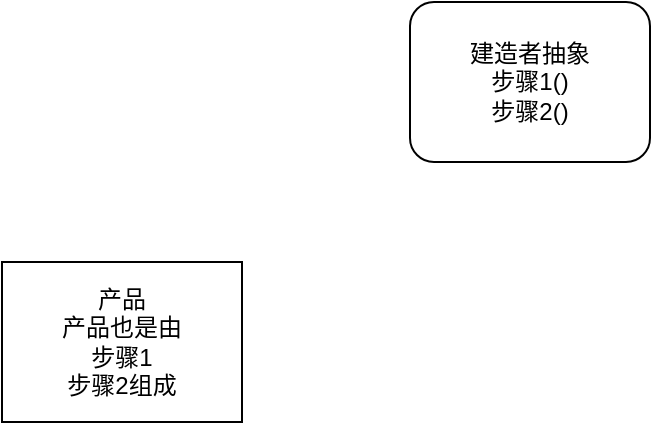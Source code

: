 <mxfile version="13.1.9" type="github">
  <diagram id="5IieXqA3bNdBaU_08Idm" name="第 1 页">
    <mxGraphModel dx="1422" dy="771" grid="1" gridSize="10" guides="1" tooltips="1" connect="1" arrows="1" fold="1" page="1" pageScale="1" pageWidth="827" pageHeight="1169" math="0" shadow="0">
      <root>
        <mxCell id="0" />
        <mxCell id="1" parent="0" />
        <mxCell id="3Wj96zlhxrtbAhl88Sn9-1" value="建造者抽象&lt;br&gt;步骤1()&lt;br&gt;步骤2()" style="rounded=1;whiteSpace=wrap;html=1;" vertex="1" parent="1">
          <mxGeometry x="294" y="240" width="120" height="80" as="geometry" />
        </mxCell>
        <mxCell id="3Wj96zlhxrtbAhl88Sn9-2" value="产品&lt;br&gt;产品也是由&lt;br&gt;步骤1&lt;br&gt;步骤2组成" style="rounded=0;whiteSpace=wrap;html=1;" vertex="1" parent="1">
          <mxGeometry x="90" y="370" width="120" height="80" as="geometry" />
        </mxCell>
      </root>
    </mxGraphModel>
  </diagram>
</mxfile>
